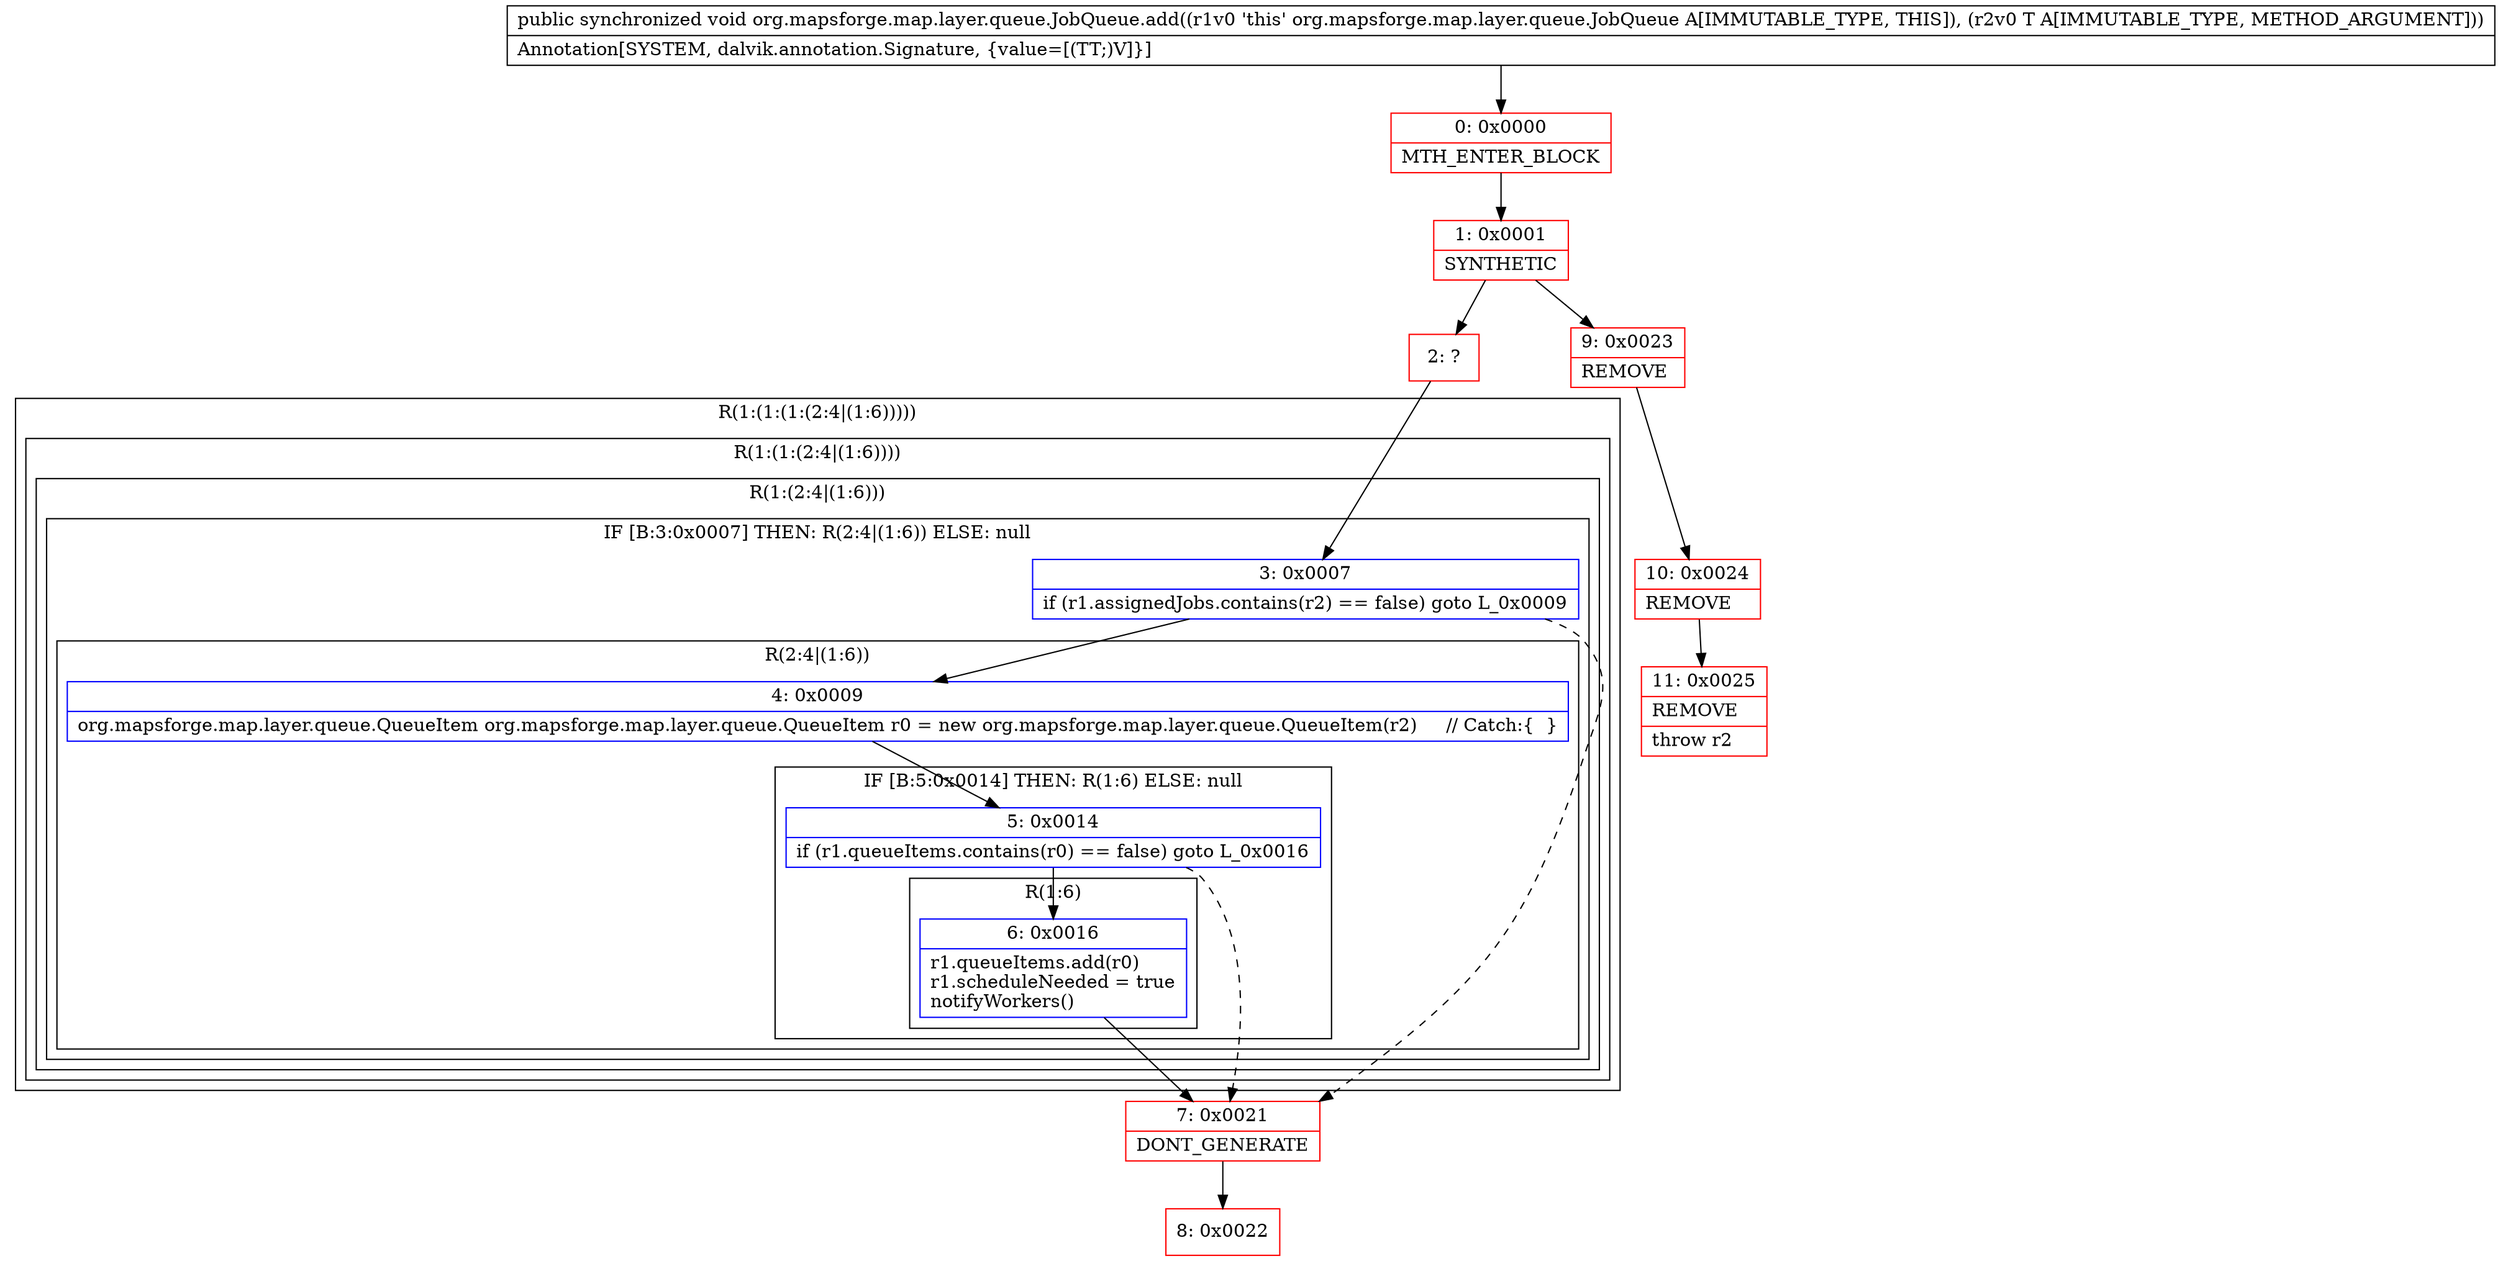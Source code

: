 digraph "CFG fororg.mapsforge.map.layer.queue.JobQueue.add(Lorg\/mapsforge\/map\/layer\/queue\/Job;)V" {
subgraph cluster_Region_1890781362 {
label = "R(1:(1:(1:(2:4|(1:6)))))";
node [shape=record,color=blue];
subgraph cluster_Region_141570652 {
label = "R(1:(1:(2:4|(1:6))))";
node [shape=record,color=blue];
subgraph cluster_Region_963587852 {
label = "R(1:(2:4|(1:6)))";
node [shape=record,color=blue];
subgraph cluster_IfRegion_456899293 {
label = "IF [B:3:0x0007] THEN: R(2:4|(1:6)) ELSE: null";
node [shape=record,color=blue];
Node_3 [shape=record,label="{3\:\ 0x0007|if (r1.assignedJobs.contains(r2) == false) goto L_0x0009\l}"];
subgraph cluster_Region_1859272764 {
label = "R(2:4|(1:6))";
node [shape=record,color=blue];
Node_4 [shape=record,label="{4\:\ 0x0009|org.mapsforge.map.layer.queue.QueueItem org.mapsforge.map.layer.queue.QueueItem r0 = new org.mapsforge.map.layer.queue.QueueItem(r2)     \/\/ Catch:\{  \}\l}"];
subgraph cluster_IfRegion_4129280 {
label = "IF [B:5:0x0014] THEN: R(1:6) ELSE: null";
node [shape=record,color=blue];
Node_5 [shape=record,label="{5\:\ 0x0014|if (r1.queueItems.contains(r0) == false) goto L_0x0016\l}"];
subgraph cluster_Region_908513848 {
label = "R(1:6)";
node [shape=record,color=blue];
Node_6 [shape=record,label="{6\:\ 0x0016|r1.queueItems.add(r0)\lr1.scheduleNeeded = true\lnotifyWorkers()\l}"];
}
}
}
}
}
}
}
Node_0 [shape=record,color=red,label="{0\:\ 0x0000|MTH_ENTER_BLOCK\l}"];
Node_1 [shape=record,color=red,label="{1\:\ 0x0001|SYNTHETIC\l}"];
Node_2 [shape=record,color=red,label="{2\:\ ?}"];
Node_7 [shape=record,color=red,label="{7\:\ 0x0021|DONT_GENERATE\l}"];
Node_8 [shape=record,color=red,label="{8\:\ 0x0022}"];
Node_9 [shape=record,color=red,label="{9\:\ 0x0023|REMOVE\l}"];
Node_10 [shape=record,color=red,label="{10\:\ 0x0024|REMOVE\l}"];
Node_11 [shape=record,color=red,label="{11\:\ 0x0025|REMOVE\l|throw r2\l}"];
MethodNode[shape=record,label="{public synchronized void org.mapsforge.map.layer.queue.JobQueue.add((r1v0 'this' org.mapsforge.map.layer.queue.JobQueue A[IMMUTABLE_TYPE, THIS]), (r2v0 T A[IMMUTABLE_TYPE, METHOD_ARGUMENT]))  | Annotation[SYSTEM, dalvik.annotation.Signature, \{value=[(TT;)V]\}]\l}"];
MethodNode -> Node_0;
Node_3 -> Node_4;
Node_3 -> Node_7[style=dashed];
Node_4 -> Node_5;
Node_5 -> Node_6;
Node_5 -> Node_7[style=dashed];
Node_6 -> Node_7;
Node_0 -> Node_1;
Node_1 -> Node_2;
Node_1 -> Node_9;
Node_2 -> Node_3;
Node_7 -> Node_8;
Node_9 -> Node_10;
Node_10 -> Node_11;
}

